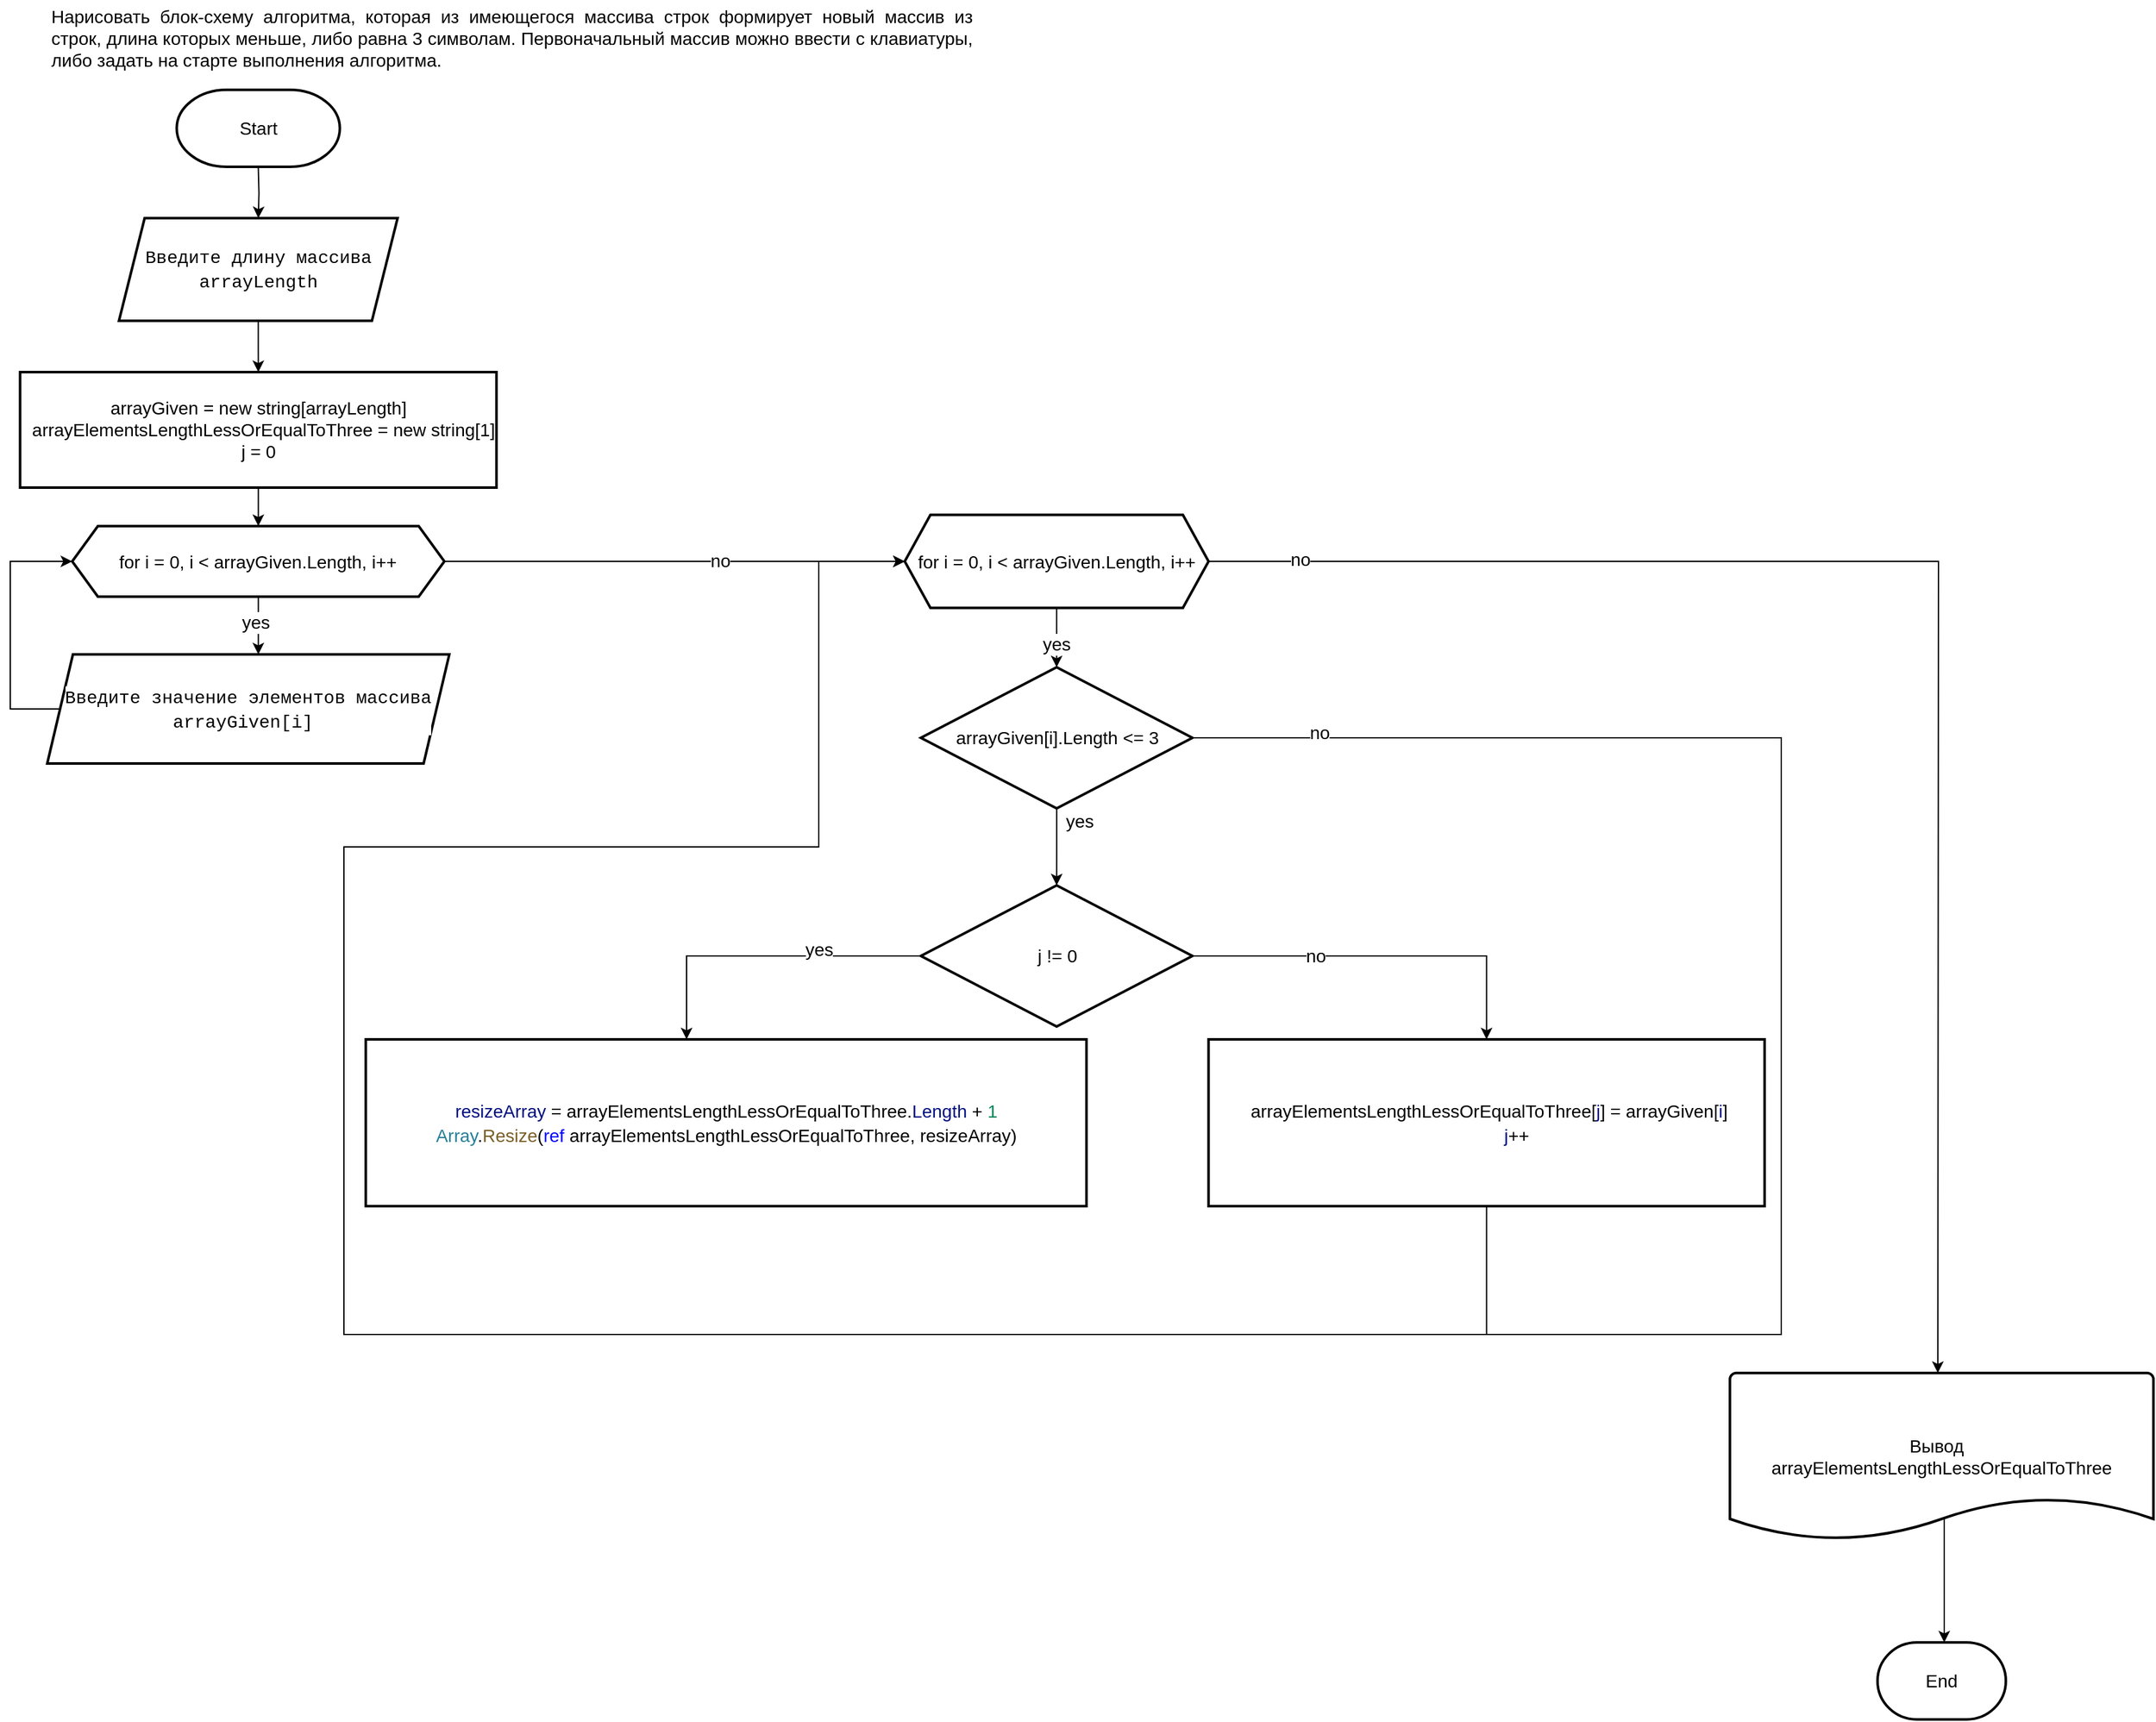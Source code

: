 <mxfile version="21.1.5" type="device">
  <diagram id="RkJwqlZ_fVXJaQxUuwy1" name="Страница 1">
    <mxGraphModel dx="1434" dy="788" grid="1" gridSize="10" guides="1" tooltips="1" connect="1" arrows="1" fold="1" page="1" pageScale="1" pageWidth="827" pageHeight="1169" math="0" shadow="0">
      <root>
        <mxCell id="0" />
        <mxCell id="1" parent="0" />
        <mxCell id="TW7Y_rrsZ_jFDQ2ziWj9-1" value="&lt;div style=&quot;text-align: justify;&quot;&gt;&lt;span style=&quot;font-size: 14px; background-color: initial;&quot;&gt;Нарисовать блок-схему алгоритма,&amp;nbsp;которая из имеющегося массива строк формирует новый массив из строк, длина которых меньше, либо равна 3 символам. Первоначальный массив можно ввести с клавиатуры, либо задать на старте выполнения алгоритма.&amp;nbsp;&lt;/span&gt;&lt;/div&gt;" style="text;html=1;strokeColor=none;fillColor=none;align=left;verticalAlign=middle;whiteSpace=wrap;rounded=0;" parent="1" vertex="1">
          <mxGeometry x="50" y="10" width="720" height="60" as="geometry" />
        </mxCell>
        <mxCell id="TW7Y_rrsZ_jFDQ2ziWj9-4" value="" style="edgeStyle=orthogonalEdgeStyle;rounded=0;orthogonalLoop=1;jettySize=auto;html=1;" parent="1" edge="1">
          <mxGeometry relative="1" as="geometry">
            <mxPoint x="213.25" y="140" as="sourcePoint" />
            <mxPoint x="213.3" y="180" as="targetPoint" />
          </mxGeometry>
        </mxCell>
        <mxCell id="dgL0YuDlZIvRxpqS1r9H-7" value="" style="edgeStyle=orthogonalEdgeStyle;rounded=0;orthogonalLoop=1;jettySize=auto;html=1;entryX=0;entryY=0.5;entryDx=0;entryDy=0;" parent="1" edge="1">
          <mxGeometry relative="1" as="geometry">
            <mxPoint x="40.69" y="420" as="targetPoint" />
            <Array as="points">
              <mxPoint x="10" y="560" />
              <mxPoint x="10" y="420" />
            </Array>
          </mxGeometry>
        </mxCell>
        <mxCell id="dgL0YuDlZIvRxpqS1r9H-12" value="&lt;font style=&quot;font-size: 14px;&quot;&gt;yes&lt;br&gt;&lt;/font&gt;" style="edgeLabel;html=1;align=center;verticalAlign=middle;resizable=0;points=[];" parent="dgL0YuDlZIvRxpqS1r9H-7" vertex="1" connectable="0">
          <mxGeometry x="0.022" relative="1" as="geometry">
            <mxPoint x="20" y="6" as="offset" />
          </mxGeometry>
        </mxCell>
        <mxCell id="A2ZfnswEodKYnZPHTsR--3" value="&lt;font style=&quot;font-size: 14px;&quot;&gt;Start&lt;/font&gt;" style="strokeWidth=2;html=1;shape=mxgraph.flowchart.terminator;whiteSpace=wrap;" parent="1" vertex="1">
          <mxGeometry x="149.7" y="80" width="127.11" height="60" as="geometry" />
        </mxCell>
        <mxCell id="0LKnxJZpvo0fj-x4wCi4-4" value="" style="edgeStyle=orthogonalEdgeStyle;rounded=0;orthogonalLoop=1;jettySize=auto;html=1;" edge="1" parent="1" source="0LKnxJZpvo0fj-x4wCi4-2" target="0LKnxJZpvo0fj-x4wCi4-3">
          <mxGeometry relative="1" as="geometry" />
        </mxCell>
        <mxCell id="0LKnxJZpvo0fj-x4wCi4-2" value="&lt;div style=&quot;border-color: var(--border-color); background-color: rgb(255, 255, 255); font-family: Consolas, &amp;quot;Courier New&amp;quot;, monospace; font-size: 14px; line-height: 19px;&quot;&gt;Введите длину массива&lt;/div&gt;&lt;div style=&quot;border-color: var(--border-color); background-color: rgb(255, 255, 255); font-family: Consolas, &amp;quot;Courier New&amp;quot;, monospace; font-size: 14px; line-height: 19px;&quot;&gt;arrayLength&lt;/div&gt;" style="shape=parallelogram;perimeter=parallelogramPerimeter;whiteSpace=wrap;html=1;fixedSize=1;strokeWidth=2;" vertex="1" parent="1">
          <mxGeometry x="104.7" y="180" width="217.11" height="80" as="geometry" />
        </mxCell>
        <mxCell id="0LKnxJZpvo0fj-x4wCi4-7" value="" style="edgeStyle=orthogonalEdgeStyle;rounded=0;orthogonalLoop=1;jettySize=auto;html=1;" edge="1" parent="1" source="0LKnxJZpvo0fj-x4wCi4-3" target="0LKnxJZpvo0fj-x4wCi4-6">
          <mxGeometry relative="1" as="geometry" />
        </mxCell>
        <mxCell id="0LKnxJZpvo0fj-x4wCi4-3" value="&lt;font style=&quot;font-size: 14px;&quot;&gt;arrayGiven = new string[arrayLength]&lt;br&gt;&amp;nbsp;&amp;nbsp;arrayElementsLengthLessOrEqualToThree = new string[1]&lt;br&gt;j = 0&lt;br&gt;&lt;/font&gt;" style="rounded=0;whiteSpace=wrap;html=1;strokeWidth=2;" vertex="1" parent="1">
          <mxGeometry x="27.67" y="300" width="371.19" height="90" as="geometry" />
        </mxCell>
        <mxCell id="0LKnxJZpvo0fj-x4wCi4-9" value="" style="edgeStyle=orthogonalEdgeStyle;rounded=0;orthogonalLoop=1;jettySize=auto;html=1;" edge="1" parent="1" source="0LKnxJZpvo0fj-x4wCi4-6" target="0LKnxJZpvo0fj-x4wCi4-8">
          <mxGeometry relative="1" as="geometry">
            <Array as="points">
              <mxPoint x="213" y="490" />
              <mxPoint x="213" y="490" />
            </Array>
          </mxGeometry>
        </mxCell>
        <mxCell id="0LKnxJZpvo0fj-x4wCi4-10" value="yes" style="edgeLabel;html=1;align=center;verticalAlign=middle;resizable=0;points=[];fontSize=14;" vertex="1" connectable="0" parent="0LKnxJZpvo0fj-x4wCi4-9">
          <mxGeometry x="-0.327" y="-3" relative="1" as="geometry">
            <mxPoint y="5" as="offset" />
          </mxGeometry>
        </mxCell>
        <mxCell id="0LKnxJZpvo0fj-x4wCi4-16" value="" style="edgeStyle=orthogonalEdgeStyle;rounded=0;orthogonalLoop=1;jettySize=auto;html=1;entryX=0;entryY=0.5;entryDx=0;entryDy=0;" edge="1" parent="1" source="0LKnxJZpvo0fj-x4wCi4-6" target="0LKnxJZpvo0fj-x4wCi4-15">
          <mxGeometry relative="1" as="geometry">
            <mxPoint x="430" y="448" as="targetPoint" />
          </mxGeometry>
        </mxCell>
        <mxCell id="0LKnxJZpvo0fj-x4wCi4-17" value="&lt;font style=&quot;font-size: 14px;&quot;&gt;no&lt;/font&gt;" style="edgeLabel;html=1;align=center;verticalAlign=middle;resizable=0;points=[];" vertex="1" connectable="0" parent="0LKnxJZpvo0fj-x4wCi4-16">
          <mxGeometry x="0.262" y="-1" relative="1" as="geometry">
            <mxPoint x="-12" y="-2" as="offset" />
          </mxGeometry>
        </mxCell>
        <mxCell id="0LKnxJZpvo0fj-x4wCi4-6" value="&lt;font style=&quot;font-size: 14px;&quot;&gt;for i = 0, i &amp;lt; arrayGiven.Length, i++&lt;/font&gt;" style="shape=hexagon;perimeter=hexagonPerimeter2;whiteSpace=wrap;html=1;fixedSize=1;strokeWidth=2;" vertex="1" parent="1">
          <mxGeometry x="68.26" y="420" width="290" height="55" as="geometry" />
        </mxCell>
        <mxCell id="0LKnxJZpvo0fj-x4wCi4-14" style="edgeStyle=orthogonalEdgeStyle;rounded=0;orthogonalLoop=1;jettySize=auto;html=1;exitX=0;exitY=0.5;exitDx=0;exitDy=0;entryX=0;entryY=0.5;entryDx=0;entryDy=0;" edge="1" parent="1" source="0LKnxJZpvo0fj-x4wCi4-8" target="0LKnxJZpvo0fj-x4wCi4-6">
          <mxGeometry relative="1" as="geometry">
            <Array as="points">
              <mxPoint x="20" y="563" />
              <mxPoint x="20" y="448" />
            </Array>
          </mxGeometry>
        </mxCell>
        <mxCell id="0LKnxJZpvo0fj-x4wCi4-8" value="&lt;div style=&quot;border-color: var(--border-color); background-color: rgb(255, 255, 255); font-family: Consolas, &amp;quot;Courier New&amp;quot;, monospace; font-size: 14px; line-height: 19px;&quot;&gt;Введите значение элементов массива&lt;/div&gt;&lt;div style=&quot;border-color: var(--border-color); background-color: rgb(255, 255, 255); font-family: Consolas, &amp;quot;Courier New&amp;quot;, monospace; font-size: 14px; line-height: 19px;&quot;&gt;arrayGiven[i]&amp;nbsp;&lt;br&gt;&lt;/div&gt;" style="shape=parallelogram;perimeter=parallelogramPerimeter;whiteSpace=wrap;html=1;fixedSize=1;strokeWidth=2;" vertex="1" parent="1">
          <mxGeometry x="48.81" y="520" width="313.3" height="85" as="geometry" />
        </mxCell>
        <mxCell id="0LKnxJZpvo0fj-x4wCi4-19" value="" style="edgeStyle=orthogonalEdgeStyle;rounded=0;orthogonalLoop=1;jettySize=auto;html=1;" edge="1" parent="1" source="0LKnxJZpvo0fj-x4wCi4-15" target="0LKnxJZpvo0fj-x4wCi4-18">
          <mxGeometry relative="1" as="geometry">
            <Array as="points">
              <mxPoint x="835" y="520" />
              <mxPoint x="835" y="520" />
            </Array>
          </mxGeometry>
        </mxCell>
        <mxCell id="0LKnxJZpvo0fj-x4wCi4-20" value="&lt;font style=&quot;font-size: 14px;&quot;&gt;yes&lt;/font&gt;" style="edgeLabel;html=1;align=center;verticalAlign=middle;resizable=0;points=[];" vertex="1" connectable="0" parent="0LKnxJZpvo0fj-x4wCi4-19">
          <mxGeometry x="0.208" y="-1" relative="1" as="geometry">
            <mxPoint as="offset" />
          </mxGeometry>
        </mxCell>
        <mxCell id="0LKnxJZpvo0fj-x4wCi4-43" style="edgeStyle=orthogonalEdgeStyle;rounded=0;orthogonalLoop=1;jettySize=auto;html=1;exitX=1;exitY=0.5;exitDx=0;exitDy=0;" edge="1" parent="1" source="0LKnxJZpvo0fj-x4wCi4-15">
          <mxGeometry relative="1" as="geometry">
            <mxPoint x="1522" y="1080" as="targetPoint" />
          </mxGeometry>
        </mxCell>
        <mxCell id="0LKnxJZpvo0fj-x4wCi4-44" value="&lt;font style=&quot;font-size: 14px;&quot;&gt;no&lt;/font&gt;" style="edgeLabel;html=1;align=center;verticalAlign=middle;resizable=0;points=[];" vertex="1" connectable="0" parent="0LKnxJZpvo0fj-x4wCi4-43">
          <mxGeometry x="-0.933" y="-1" relative="1" as="geometry">
            <mxPoint x="31" y="-3" as="offset" />
          </mxGeometry>
        </mxCell>
        <mxCell id="0LKnxJZpvo0fj-x4wCi4-15" value="&lt;font style=&quot;font-size: 14px;&quot;&gt;for i = 0, i &amp;lt; arrayGiven.Length, i++&lt;/font&gt;" style="shape=hexagon;perimeter=hexagonPerimeter2;whiteSpace=wrap;html=1;fixedSize=1;strokeWidth=2;" vertex="1" parent="1">
          <mxGeometry x="717" y="411.25" width="236.74" height="72.5" as="geometry" />
        </mxCell>
        <mxCell id="0LKnxJZpvo0fj-x4wCi4-25" style="edgeStyle=orthogonalEdgeStyle;rounded=0;orthogonalLoop=1;jettySize=auto;html=1;entryX=0.5;entryY=0;entryDx=0;entryDy=0;" edge="1" parent="1" source="0LKnxJZpvo0fj-x4wCi4-18" target="0LKnxJZpvo0fj-x4wCi4-21">
          <mxGeometry relative="1" as="geometry">
            <Array as="points">
              <mxPoint x="835" y="670" />
            </Array>
          </mxGeometry>
        </mxCell>
        <mxCell id="0LKnxJZpvo0fj-x4wCi4-26" value="&lt;font style=&quot;font-size: 14px;&quot;&gt;yes&lt;/font&gt;" style="edgeLabel;html=1;align=center;verticalAlign=middle;resizable=0;points=[];" vertex="1" connectable="0" parent="0LKnxJZpvo0fj-x4wCi4-25">
          <mxGeometry x="-0.103" relative="1" as="geometry">
            <mxPoint x="17" y="-17" as="offset" />
          </mxGeometry>
        </mxCell>
        <mxCell id="0LKnxJZpvo0fj-x4wCi4-18" value="&lt;font style=&quot;font-size: 14px;&quot;&gt;arrayGiven[i].Length&lt;span style=&quot;background-color: initial;&quot;&gt;&amp;nbsp;&amp;lt;= 3&lt;/span&gt;&lt;/font&gt;" style="rhombus;whiteSpace=wrap;html=1;strokeWidth=2;" vertex="1" parent="1">
          <mxGeometry x="729.55" y="530" width="211.63" height="110" as="geometry" />
        </mxCell>
        <mxCell id="0LKnxJZpvo0fj-x4wCi4-31" value="" style="edgeStyle=orthogonalEdgeStyle;rounded=0;orthogonalLoop=1;jettySize=auto;html=1;" edge="1" parent="1" source="0LKnxJZpvo0fj-x4wCi4-21" target="0LKnxJZpvo0fj-x4wCi4-30">
          <mxGeometry relative="1" as="geometry">
            <Array as="points">
              <mxPoint x="547" y="755" />
            </Array>
          </mxGeometry>
        </mxCell>
        <mxCell id="0LKnxJZpvo0fj-x4wCi4-33" value="&lt;font style=&quot;font-size: 14px;&quot;&gt;yes&lt;/font&gt;" style="edgeLabel;html=1;align=center;verticalAlign=middle;resizable=0;points=[];" vertex="1" connectable="0" parent="0LKnxJZpvo0fj-x4wCi4-31">
          <mxGeometry x="-0.227" y="1" relative="1" as="geometry">
            <mxPoint x="16" y="-6" as="offset" />
          </mxGeometry>
        </mxCell>
        <mxCell id="0LKnxJZpvo0fj-x4wCi4-35" value="" style="edgeStyle=orthogonalEdgeStyle;rounded=0;orthogonalLoop=1;jettySize=auto;html=1;" edge="1" parent="1" source="0LKnxJZpvo0fj-x4wCi4-21" target="0LKnxJZpvo0fj-x4wCi4-34">
          <mxGeometry relative="1" as="geometry" />
        </mxCell>
        <mxCell id="0LKnxJZpvo0fj-x4wCi4-36" value="&lt;font style=&quot;font-size: 14px;&quot;&gt;no&lt;/font&gt;" style="edgeLabel;html=1;align=center;verticalAlign=middle;resizable=0;points=[];" vertex="1" connectable="0" parent="0LKnxJZpvo0fj-x4wCi4-35">
          <mxGeometry x="-0.788" y="2" relative="1" as="geometry">
            <mxPoint x="65" y="2" as="offset" />
          </mxGeometry>
        </mxCell>
        <mxCell id="0LKnxJZpvo0fj-x4wCi4-21" value="&lt;font style=&quot;font-size: 14px;&quot;&gt;j != 0&lt;/font&gt;" style="rhombus;whiteSpace=wrap;html=1;strokeWidth=2;" vertex="1" parent="1">
          <mxGeometry x="729.55" y="700" width="211.63" height="110" as="geometry" />
        </mxCell>
        <mxCell id="0LKnxJZpvo0fj-x4wCi4-30" value="&lt;div style=&quot;background-color: rgb(255, 255, 255); font-size: 14px; line-height: 19px;&quot;&gt;&lt;div style=&quot;&quot;&gt;&lt;span style=&quot;color: rgb(0, 16, 128);&quot;&gt;resizeArray&lt;/span&gt; =&amp;nbsp;arrayElementsLengthLessOrEqualToThree.&lt;span style=&quot;color: rgb(0, 16, 128);&quot;&gt;Length&lt;/span&gt; + &lt;span style=&quot;color: rgb(9, 134, 88);&quot;&gt;1&lt;/span&gt;&lt;/div&gt;&lt;div style=&quot;&quot;&gt;&lt;span style=&quot;color: rgb(38, 127, 153);&quot;&gt;Array&lt;/span&gt;.&lt;span style=&quot;color: rgb(121, 94, 38);&quot;&gt;Resize&lt;/span&gt;(&lt;span style=&quot;color: rgb(0, 0, 255);&quot;&gt;ref&lt;/span&gt;&amp;nbsp;arrayElementsLengthLessOrEqualToThree, resizeArray)&lt;/div&gt;&lt;/div&gt;" style="whiteSpace=wrap;html=1;strokeWidth=2;" vertex="1" parent="1">
          <mxGeometry x="297" y="820" width="561.63" height="130" as="geometry" />
        </mxCell>
        <mxCell id="0LKnxJZpvo0fj-x4wCi4-37" style="edgeStyle=orthogonalEdgeStyle;rounded=0;orthogonalLoop=1;jettySize=auto;html=1;entryX=0;entryY=0.5;entryDx=0;entryDy=0;" edge="1" parent="1" source="0LKnxJZpvo0fj-x4wCi4-34" target="0LKnxJZpvo0fj-x4wCi4-15">
          <mxGeometry relative="1" as="geometry">
            <mxPoint x="710" y="450" as="targetPoint" />
            <Array as="points">
              <mxPoint x="1170" y="1050" />
              <mxPoint x="280" y="1050" />
              <mxPoint x="280" y="670" />
              <mxPoint x="650" y="670" />
              <mxPoint x="650" y="448" />
            </Array>
          </mxGeometry>
        </mxCell>
        <mxCell id="0LKnxJZpvo0fj-x4wCi4-34" value="&lt;div style=&quot;background-color: rgb(255, 255, 255); font-size: 14px; line-height: 19px;&quot;&gt;&lt;div style=&quot;&quot;&gt;&amp;nbsp;arrayElementsLengthLessOrEqualToThree[&lt;span style=&quot;color: rgb(0, 16, 128);&quot;&gt;j&lt;/span&gt;] =&amp;nbsp;arrayGiven[&lt;span style=&quot;color: rgb(0, 16, 128);&quot;&gt;i&lt;/span&gt;]&lt;/div&gt;&lt;div style=&quot;&quot;&gt;&amp;nbsp; &amp;nbsp; &amp;nbsp; &amp;nbsp; &amp;nbsp; &amp;nbsp; &lt;span style=&quot;color: rgb(0, 16, 128);&quot;&gt;j&lt;/span&gt;++&lt;/div&gt;&lt;/div&gt;" style="whiteSpace=wrap;html=1;strokeWidth=2;" vertex="1" parent="1">
          <mxGeometry x="953.73" y="820" width="433.27" height="130" as="geometry" />
        </mxCell>
        <mxCell id="0LKnxJZpvo0fj-x4wCi4-39" value="" style="endArrow=none;html=1;rounded=0;exitX=1;exitY=0.5;exitDx=0;exitDy=0;" edge="1" parent="1" source="0LKnxJZpvo0fj-x4wCi4-18">
          <mxGeometry width="50" height="50" relative="1" as="geometry">
            <mxPoint x="1410" y="605" as="sourcePoint" />
            <mxPoint x="1170" y="1050" as="targetPoint" />
            <Array as="points">
              <mxPoint x="1400" y="585" />
              <mxPoint x="1400" y="1050" />
            </Array>
          </mxGeometry>
        </mxCell>
        <mxCell id="0LKnxJZpvo0fj-x4wCi4-42" value="&lt;font style=&quot;font-size: 14px;&quot;&gt;no&lt;/font&gt;" style="edgeLabel;html=1;align=center;verticalAlign=middle;resizable=0;points=[];" vertex="1" connectable="0" parent="0LKnxJZpvo0fj-x4wCi4-39">
          <mxGeometry x="-0.515" y="-1" relative="1" as="geometry">
            <mxPoint x="-181" y="-5" as="offset" />
          </mxGeometry>
        </mxCell>
        <mxCell id="0LKnxJZpvo0fj-x4wCi4-48" value="" style="edgeStyle=orthogonalEdgeStyle;rounded=0;orthogonalLoop=1;jettySize=auto;html=1;exitX=0.506;exitY=0.862;exitDx=0;exitDy=0;exitPerimeter=0;" edge="1" parent="1" source="0LKnxJZpvo0fj-x4wCi4-45">
          <mxGeometry relative="1" as="geometry">
            <mxPoint x="1527" y="1290" as="targetPoint" />
          </mxGeometry>
        </mxCell>
        <mxCell id="0LKnxJZpvo0fj-x4wCi4-45" value="&lt;font style=&quot;font-size: 14px;&quot;&gt;Вывод&amp;nbsp;&amp;nbsp;&lt;br&gt;arrayElementsLengthLessOrEqualToThree&lt;/font&gt;" style="strokeWidth=2;html=1;shape=mxgraph.flowchart.document2;whiteSpace=wrap;size=0.25;" vertex="1" parent="1">
          <mxGeometry x="1360" y="1080" width="330" height="130" as="geometry" />
        </mxCell>
        <mxCell id="0LKnxJZpvo0fj-x4wCi4-47" value="&lt;font style=&quot;font-size: 14px;&quot;&gt;End&lt;/font&gt;" style="strokeWidth=2;html=1;shape=mxgraph.flowchart.terminator;whiteSpace=wrap;" vertex="1" parent="1">
          <mxGeometry x="1475" y="1290" width="100" height="60" as="geometry" />
        </mxCell>
      </root>
    </mxGraphModel>
  </diagram>
</mxfile>
